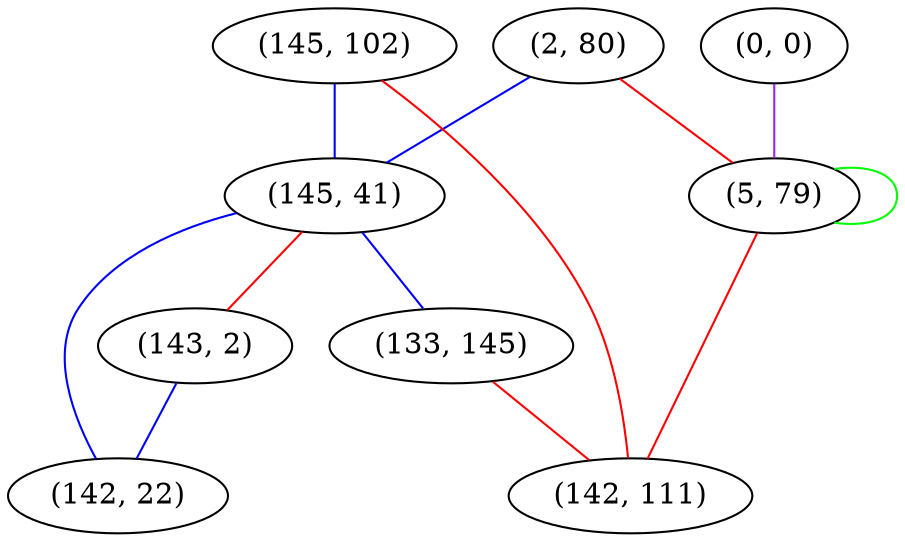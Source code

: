 graph "" {
"(2, 80)";
"(0, 0)";
"(145, 102)";
"(145, 41)";
"(143, 2)";
"(133, 145)";
"(5, 79)";
"(142, 111)";
"(142, 22)";
"(2, 80)" -- "(5, 79)"  [color=red, key=0, weight=1];
"(2, 80)" -- "(145, 41)"  [color=blue, key=0, weight=3];
"(0, 0)" -- "(5, 79)"  [color=purple, key=0, weight=4];
"(145, 102)" -- "(142, 111)"  [color=red, key=0, weight=1];
"(145, 102)" -- "(145, 41)"  [color=blue, key=0, weight=3];
"(145, 41)" -- "(142, 22)"  [color=blue, key=0, weight=3];
"(145, 41)" -- "(143, 2)"  [color=red, key=0, weight=1];
"(145, 41)" -- "(133, 145)"  [color=blue, key=0, weight=3];
"(143, 2)" -- "(142, 22)"  [color=blue, key=0, weight=3];
"(133, 145)" -- "(142, 111)"  [color=red, key=0, weight=1];
"(5, 79)" -- "(5, 79)"  [color=green, key=0, weight=2];
"(5, 79)" -- "(142, 111)"  [color=red, key=0, weight=1];
}
